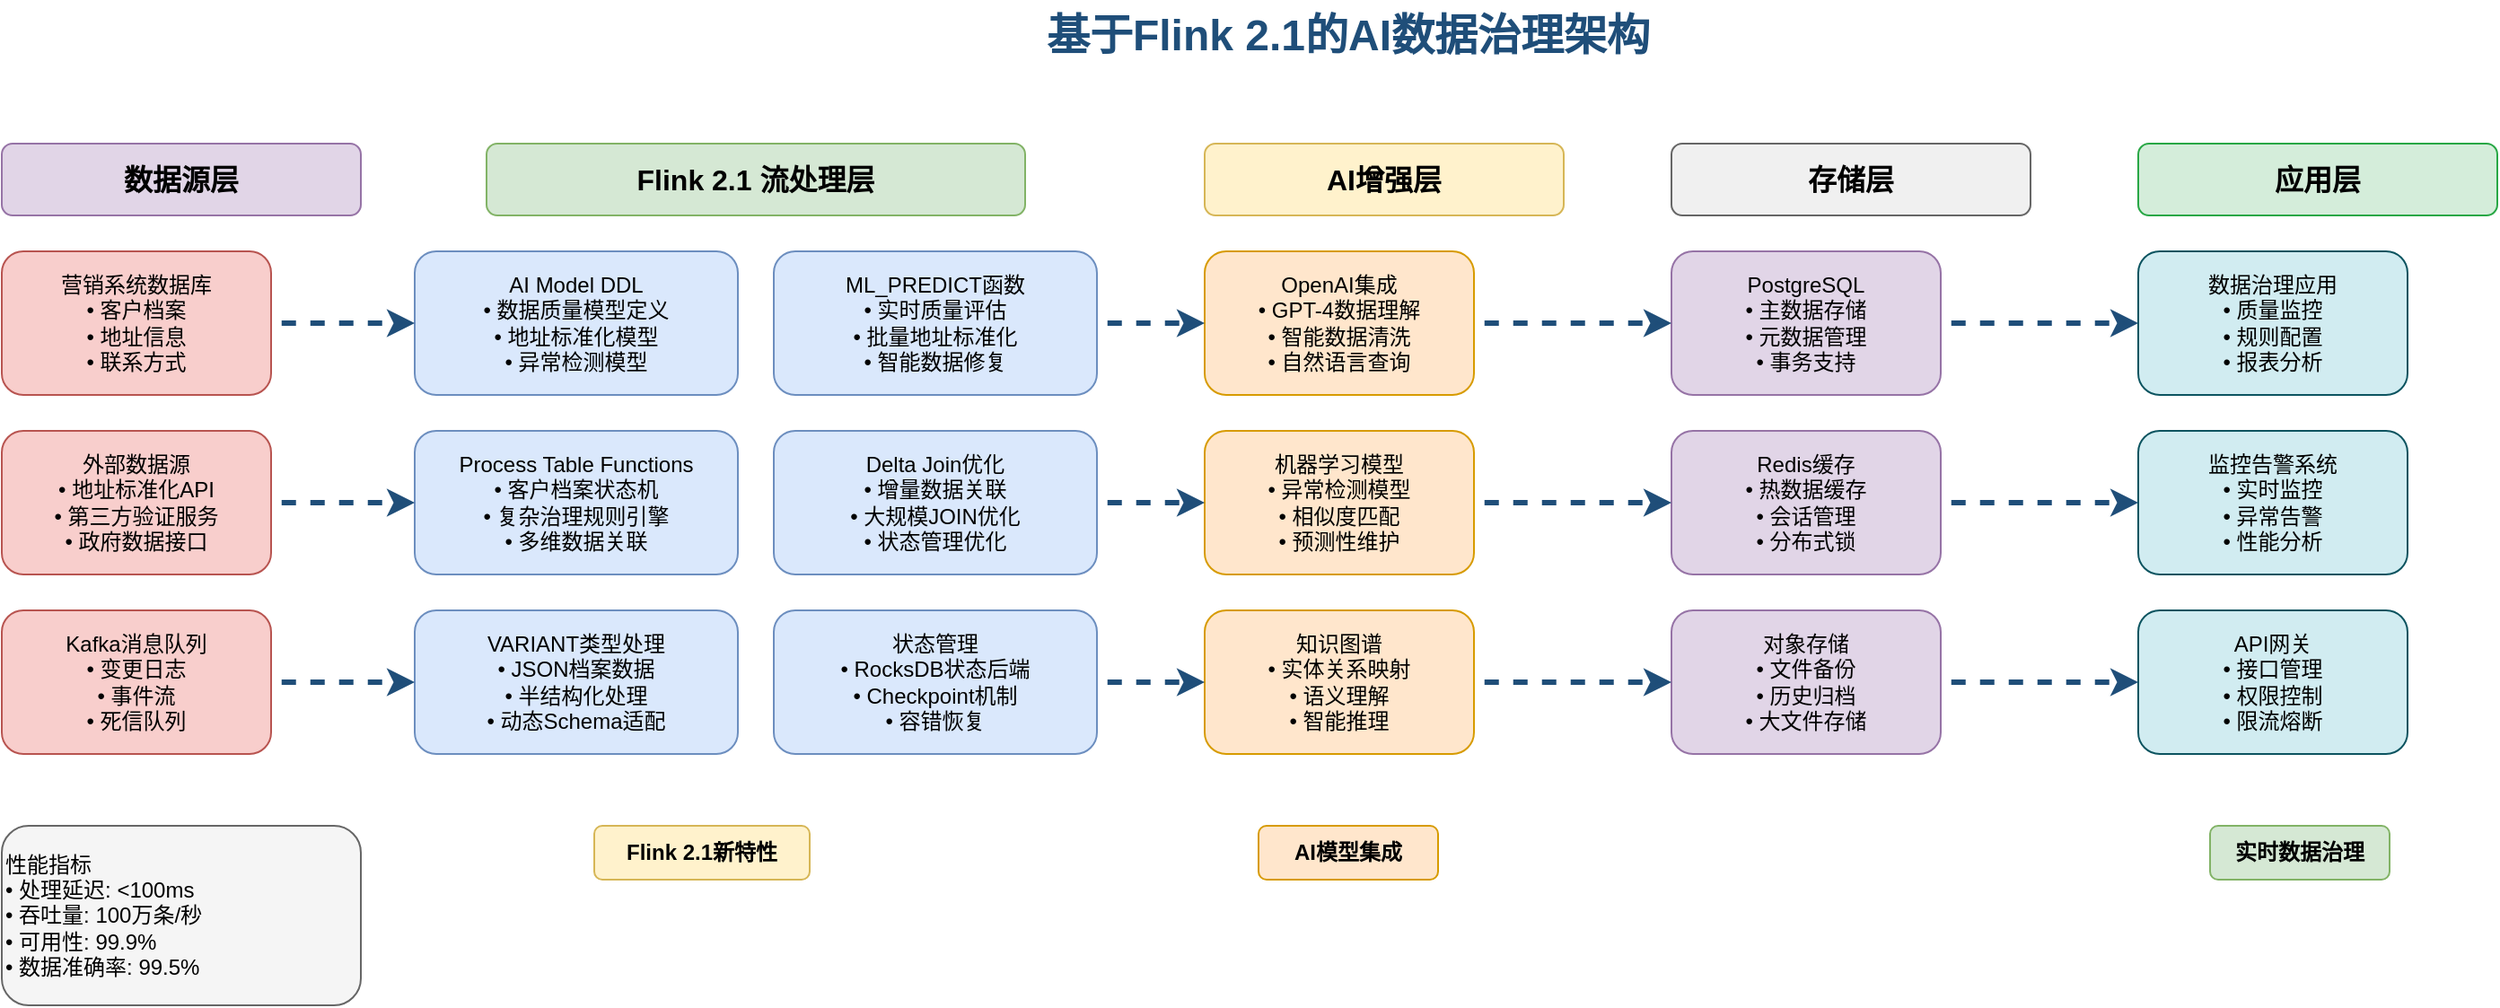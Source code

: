 <mxfile version="22.1.16">
  <diagram name="Advanced Flink AI Architecture" id="advanced-flink-ai">
    <mxGraphModel dx="1422" dy="794" grid="1" gridSize="10" guides="1" tooltips="1" connect="1" arrows="1" fold="1" page="1" pageScale="1" pageWidth="1654" pageHeight="1169" math="0" shadow="0">
      <root>
        <mxCell id="0" />
        <mxCell id="1" parent="0" />
        
        <!-- 标题 -->
        <mxCell id="title" value="基于Flink 2.1的AI数据治理架构" style="text;html=1;strokeColor=none;fillColor=none;align=center;verticalAlign=middle;whiteSpace=wrap;rounded=0;fontSize=24;fontStyle=1;fontColor=#1f4e79;" vertex="1" parent="1">
          <mxGeometry x="600" y="20" width="400" height="40" as="geometry" />
        </mxCell>
        
        <!-- 数据源层 -->
        <mxCell id="data-source-layer" value="数据源层" style="rounded=1;whiteSpace=wrap;html=1;fillColor=#e1d5e7;strokeColor=#9673a6;fontSize=16;fontStyle=1;" vertex="1" parent="1">
          <mxGeometry x="50" y="100" width="200" height="40" as="geometry" />
        </mxCell>
        
        <!-- 营销系统数据库 -->
        <mxCell id="marketing-db" value="营销系统数据库&lt;br&gt;• 客户档案&lt;br&gt;• 地址信息&lt;br&gt;• 联系方式" style="rounded=1;whiteSpace=wrap;html=1;fillColor=#f8cecc;strokeColor=#b85450;" vertex="1" parent="1">
          <mxGeometry x="50" y="160" width="150" height="80" as="geometry" />
        </mxCell>
        
        <!-- 外部数据源 -->
        <mxCell id="external-sources" value="外部数据源&lt;br&gt;• 地址标准化API&lt;br&gt;• 第三方验证服务&lt;br&gt;• 政府数据接口" style="rounded=1;whiteSpace=wrap;html=1;fillColor=#f8cecc;strokeColor=#b85450;" vertex="1" parent="1">
          <mxGeometry x="50" y="260" width="150" height="80" as="geometry" />
        </mxCell>
        
        <!-- 消息队列 -->
        <mxCell id="message-queue" value="Kafka消息队列&lt;br&gt;• 变更日志&lt;br&gt;• 事件流&lt;br&gt;• 死信队列" style="rounded=1;whiteSpace=wrap;html=1;fillColor=#f8cecc;strokeColor=#b85450;" vertex="1" parent="1">
          <mxGeometry x="50" y="360" width="150" height="80" as="geometry" />
        </mxCell>
        
        <!-- Flink 2.1 处理层 -->
        <mxCell id="flink-layer" value="Flink 2.1 流处理层" style="rounded=1;whiteSpace=wrap;html=1;fillColor=#d5e8d4;strokeColor=#82b366;fontSize=16;fontStyle=1;" vertex="1" parent="1">
          <mxGeometry x="320" y="100" width="300" height="40" as="geometry" />
        </mxCell>
        
        <!-- AI Model DDL -->
        <mxCell id="ai-model-ddl" value="AI Model DDL&lt;br&gt;• 数据质量模型定义&lt;br&gt;• 地址标准化模型&lt;br&gt;• 异常检测模型" style="rounded=1;whiteSpace=wrap;html=1;fillColor=#dae8fc;strokeColor=#6c8ebf;" vertex="1" parent="1">
          <mxGeometry x="280" y="160" width="180" height="80" as="geometry" />
        </mxCell>
        
        <!-- ML_PREDICT -->
        <mxCell id="ml-predict" value="ML_PREDICT函数&lt;br&gt;• 实时质量评估&lt;br&gt;• 批量地址标准化&lt;br&gt;• 智能数据修复" style="rounded=1;whiteSpace=wrap;html=1;fillColor=#dae8fc;strokeColor=#6c8ebf;" vertex="1" parent="1">
          <mxGeometry x="480" y="160" width="180" height="80" as="geometry" />
        </mxCell>
        
        <!-- Process Table Functions -->
        <mxCell id="ptf" value="Process Table Functions&lt;br&gt;• 客户档案状态机&lt;br&gt;• 复杂治理规则引擎&lt;br&gt;• 多维数据关联" style="rounded=1;whiteSpace=wrap;html=1;fillColor=#dae8fc;strokeColor=#6c8ebf;" vertex="1" parent="1">
          <mxGeometry x="280" y="260" width="180" height="80" as="geometry" />
        </mxCell>
        
        <!-- Delta Join -->
        <mxCell id="delta-join" value="Delta Join优化&lt;br&gt;• 增量数据关联&lt;br&gt;• 大规模JOIN优化&lt;br&gt;• 状态管理优化" style="rounded=1;whiteSpace=wrap;html=1;fillColor=#dae8fc;strokeColor=#6c8ebf;" vertex="1" parent="1">
          <mxGeometry x="480" y="260" width="180" height="80" as="geometry" />
        </mxCell>
        
        <!-- VARIANT类型处理 -->
        <mxCell id="variant-type" value="VARIANT类型处理&lt;br&gt;• JSON档案数据&lt;br&gt;• 半结构化处理&lt;br&gt;• 动态Schema适配" style="rounded=1;whiteSpace=wrap;html=1;fillColor=#dae8fc;strokeColor=#6c8ebf;" vertex="1" parent="1">
          <mxGeometry x="280" y="360" width="180" height="80" as="geometry" />
        </mxCell>
        
        <!-- 状态管理 -->
        <mxCell id="state-management" value="状态管理&lt;br&gt;• RocksDB状态后端&lt;br&gt;• Checkpoint机制&lt;br&gt;• 容错恢复" style="rounded=1;whiteSpace=wrap;html=1;fillColor=#dae8fc;strokeColor=#6c8ebf;" vertex="1" parent="1">
          <mxGeometry x="480" y="360" width="180" height="80" as="geometry" />
        </mxCell>
        
        <!-- AI增强层 -->
        <mxCell id="ai-layer" value="AI增强层" style="rounded=1;whiteSpace=wrap;html=1;fillColor=#fff2cc;strokeColor=#d6b656;fontSize=16;fontStyle=1;" vertex="1" parent="1">
          <mxGeometry x="720" y="100" width="200" height="40" as="geometry" />
        </mxCell>
        
        <!-- OpenAI集成 -->
        <mxCell id="openai-integration" value="OpenAI集成&lt;br&gt;• GPT-4数据理解&lt;br&gt;• 智能数据清洗&lt;br&gt;• 自然语言查询" style="rounded=1;whiteSpace=wrap;html=1;fillColor=#ffe6cc;strokeColor=#d79b00;" vertex="1" parent="1">
          <mxGeometry x="720" y="160" width="150" height="80" as="geometry" />
        </mxCell>
        
        <!-- 机器学习模型 -->
        <mxCell id="ml-models" value="机器学习模型&lt;br&gt;• 异常检测模型&lt;br&gt;• 相似度匹配&lt;br&gt;• 预测性维护" style="rounded=1;whiteSpace=wrap;html=1;fillColor=#ffe6cc;strokeColor=#d79b00;" vertex="1" parent="1">
          <mxGeometry x="720" y="260" width="150" height="80" as="geometry" />
        </mxCell>
        
        <!-- 知识图谱 -->
        <mxCell id="knowledge-graph" value="知识图谱&lt;br&gt;• 实体关系映射&lt;br&gt;• 语义理解&lt;br&gt;• 智能推理" style="rounded=1;whiteSpace=wrap;html=1;fillColor=#ffe6cc;strokeColor=#d79b00;" vertex="1" parent="1">
          <mxGeometry x="720" y="360" width="150" height="80" as="geometry" />
        </mxCell>
        
        <!-- 存储层 -->
        <mxCell id="storage-layer" value="存储层" style="rounded=1;whiteSpace=wrap;html=1;fillColor=#f0f0f0;strokeColor=#666666;fontSize=16;fontStyle=1;" vertex="1" parent="1">
          <mxGeometry x="980" y="100" width="200" height="40" as="geometry" />
        </mxCell>
        
        <!-- PostgreSQL -->
        <mxCell id="postgresql" value="PostgreSQL&lt;br&gt;• 主数据存储&lt;br&gt;• 元数据管理&lt;br&gt;• 事务支持" style="rounded=1;whiteSpace=wrap;html=1;fillColor=#e1d5e7;strokeColor=#9673a6;" vertex="1" parent="1">
          <mxGeometry x="980" y="160" width="150" height="80" as="geometry" />
        </mxCell>
        
        <!-- Redis缓存 -->
        <mxCell id="redis" value="Redis缓存&lt;br&gt;• 热数据缓存&lt;br&gt;• 会话管理&lt;br&gt;• 分布式锁" style="rounded=1;whiteSpace=wrap;html=1;fillColor=#e1d5e7;strokeColor=#9673a6;" vertex="1" parent="1">
          <mxGeometry x="980" y="260" width="150" height="80" as="geometry" />
        </mxCell>
        
        <!-- 对象存储 -->
        <mxCell id="object-storage" value="对象存储&lt;br&gt;• 文件备份&lt;br&gt;• 历史归档&lt;br&gt;• 大文件存储" style="rounded=1;whiteSpace=wrap;html=1;fillColor=#e1d5e7;strokeColor=#9673a6;" vertex="1" parent="1">
          <mxGeometry x="980" y="360" width="150" height="80" as="geometry" />
        </mxCell>
        
        <!-- 应用层 -->
        <mxCell id="app-layer" value="应用层" style="rounded=1;whiteSpace=wrap;html=1;fillColor=#d4edda;strokeColor=#28a745;fontSize=16;fontStyle=1;" vertex="1" parent="1">
          <mxGeometry x="1240" y="100" width="200" height="40" as="geometry" />
        </mxCell>
        
        <!-- 数据治理应用 -->
        <mxCell id="governance-app" value="数据治理应用&lt;br&gt;• 质量监控&lt;br&gt;• 规则配置&lt;br&gt;• 报表分析" style="rounded=1;whiteSpace=wrap;html=1;fillColor=#d1ecf1;strokeColor=#0c5460;" vertex="1" parent="1">
          <mxGeometry x="1240" y="160" width="150" height="80" as="geometry" />
        </mxCell>
        
        <!-- 监控告警 -->
        <mxCell id="monitoring" value="监控告警系统&lt;br&gt;• 实时监控&lt;br&gt;• 异常告警&lt;br&gt;• 性能分析" style="rounded=1;whiteSpace=wrap;html=1;fillColor=#d1ecf1;strokeColor=#0c5460;" vertex="1" parent="1">
          <mxGeometry x="1240" y="260" width="150" height="80" as="geometry" />
        </mxCell>
        
        <!-- API网关 -->
        <mxCell id="api-gateway" value="API网关&lt;br&gt;• 接口管理&lt;br&gt;• 权限控制&lt;br&gt;• 限流熔断" style="rounded=1;whiteSpace=wrap;html=1;fillColor=#d1ecf1;strokeColor=#0c5460;" vertex="1" parent="1">
          <mxGeometry x="1240" y="360" width="150" height="80" as="geometry" />
        </mxCell>
        
        <!-- 数据流箭头 -->
        <mxCell id="flow1" value="" style="endArrow=classic;html=1;rounded=0;strokeWidth=3;strokeColor=#1f4e79;flowAnimation=1;" edge="1" parent="1" source="marketing-db" target="ai-model-ddl">
          <mxGeometry width="50" height="50" relative="1" as="geometry">
            <mxPoint x="220" y="200" as="sourcePoint" />
            <mxPoint x="270" y="150" as="targetPoint" />
          </mxGeometry>
        </mxCell>
        
        <mxCell id="flow2" value="" style="endArrow=classic;html=1;rounded=0;strokeWidth=3;strokeColor=#1f4e79;flowAnimation=1;" edge="1" parent="1" source="external-sources" target="ptf">
          <mxGeometry width="50" height="50" relative="1" as="geometry">
            <mxPoint x="220" y="300" as="sourcePoint" />
            <mxPoint x="270" y="250" as="targetPoint" />
          </mxGeometry>
        </mxCell>
        
        <mxCell id="flow3" value="" style="endArrow=classic;html=1;rounded=0;strokeWidth=3;strokeColor=#1f4e79;flowAnimation=1;" edge="1" parent="1" source="message-queue" target="variant-type">
          <mxGeometry width="50" height="50" relative="1" as="geometry">
            <mxPoint x="220" y="400" as="sourcePoint" />
            <mxPoint x="270" y="350" as="targetPoint" />
          </mxGeometry>
        </mxCell>
        
        <mxCell id="flow4" value="" style="endArrow=classic;html=1;rounded=0;strokeWidth=3;strokeColor=#1f4e79;flowAnimation=1;" edge="1" parent="1" source="ml-predict" target="openai-integration">
          <mxGeometry width="50" height="50" relative="1" as="geometry">
            <mxPoint x="680" y="200" as="sourcePoint" />
            <mxPoint x="730" y="150" as="targetPoint" />
          </mxGeometry>
        </mxCell>
        
        <mxCell id="flow5" value="" style="endArrow=classic;html=1;rounded=0;strokeWidth=3;strokeColor=#1f4e79;flowAnimation=1;" edge="1" parent="1" source="delta-join" target="ml-models">
          <mxGeometry width="50" height="50" relative="1" as="geometry">
            <mxPoint x="680" y="300" as="sourcePoint" />
            <mxPoint x="730" y="250" as="targetPoint" />
          </mxGeometry>
        </mxCell>
        
        <mxCell id="flow6" value="" style="endArrow=classic;html=1;rounded=0;strokeWidth=3;strokeColor=#1f4e79;flowAnimation=1;" edge="1" parent="1" source="state-management" target="knowledge-graph">
          <mxGeometry width="50" height="50" relative="1" as="geometry">
            <mxPoint x="680" y="400" as="sourcePoint" />
            <mxPoint x="730" y="350" as="targetPoint" />
          </mxGeometry>
        </mxCell>
        
        <mxCell id="flow7" value="" style="endArrow=classic;html=1;rounded=0;strokeWidth=3;strokeColor=#1f4e79;flowAnimation=1;" edge="1" parent="1" source="openai-integration" target="postgresql">
          <mxGeometry width="50" height="50" relative="1" as="geometry">
            <mxPoint x="890" y="200" as="sourcePoint" />
            <mxPoint x="940" y="150" as="targetPoint" />
          </mxGeometry>
        </mxCell>
        
        <mxCell id="flow8" value="" style="endArrow=classic;html=1;rounded=0;strokeWidth=3;strokeColor=#1f4e79;flowAnimation=1;" edge="1" parent="1" source="ml-models" target="redis">
          <mxGeometry width="50" height="50" relative="1" as="geometry">
            <mxPoint x="890" y="300" as="sourcePoint" />
            <mxPoint x="940" y="250" as="targetPoint" />
          </mxGeometry>
        </mxCell>
        
        <mxCell id="flow9" value="" style="endArrow=classic;html=1;rounded=0;strokeWidth=3;strokeColor=#1f4e79;flowAnimation=1;" edge="1" parent="1" source="knowledge-graph" target="object-storage">
          <mxGeometry width="50" height="50" relative="1" as="geometry">
            <mxPoint x="890" y="400" as="sourcePoint" />
            <mxPoint x="940" y="350" as="targetPoint" />
          </mxGeometry>
        </mxCell>
        
        <mxCell id="flow10" value="" style="endArrow=classic;html=1;rounded=0;strokeWidth=3;strokeColor=#1f4e79;flowAnimation=1;" edge="1" parent="1" source="postgresql" target="governance-app">
          <mxGeometry width="50" height="50" relative="1" as="geometry">
            <mxPoint x="1150" y="200" as="sourcePoint" />
            <mxPoint x="1200" y="150" as="targetPoint" />
          </mxGeometry>
        </mxCell>
        
        <mxCell id="flow11" value="" style="endArrow=classic;html=1;rounded=0;strokeWidth=3;strokeColor=#1f4e79;flowAnimation=1;" edge="1" parent="1" source="redis" target="monitoring">
          <mxGeometry width="50" height="50" relative="1" as="geometry">
            <mxPoint x="1150" y="300" as="sourcePoint" />
            <mxPoint x="1200" y="250" as="targetPoint" />
          </mxGeometry>
        </mxCell>
        
        <mxCell id="flow12" value="" style="endArrow=classic;html=1;rounded=0;strokeWidth=3;strokeColor=#1f4e79;flowAnimation=1;" edge="1" parent="1" source="object-storage" target="api-gateway">
          <mxGeometry width="50" height="50" relative="1" as="geometry">
            <mxPoint x="1150" y="400" as="sourcePoint" />
            <mxPoint x="1200" y="350" as="targetPoint" />
          </mxGeometry>
        </mxCell>
        
        <!-- 核心特性标注 -->
        <mxCell id="feature1" value="Flink 2.1新特性" style="text;html=1;strokeColor=#d6b656;fillColor=#fff2cc;align=center;verticalAlign=middle;whiteSpace=wrap;rounded=1;fontSize=12;fontStyle=1;" vertex="1" parent="1">
          <mxGeometry x="380" y="480" width="120" height="30" as="geometry" />
        </mxCell>
        
        <mxCell id="feature2" value="AI模型集成" style="text;html=1;strokeColor=#d79b00;fillColor=#ffe6cc;align=center;verticalAlign=middle;whiteSpace=wrap;rounded=1;fontSize=12;fontStyle=1;" vertex="1" parent="1">
          <mxGeometry x="750" y="480" width="100" height="30" as="geometry" />
        </mxCell>
        
        <mxCell id="feature3" value="实时数据治理" style="text;html=1;strokeColor=#82b366;fillColor=#d5e8d4;align=center;verticalAlign=middle;whiteSpace=wrap;rounded=1;fontSize=12;fontStyle=1;" vertex="1" parent="1">
          <mxGeometry x="1280" y="480" width="100" height="30" as="geometry" />
        </mxCell>
        
        <!-- 性能指标 -->
        <mxCell id="metrics" value="性能指标&lt;br&gt;• 处理延迟: &amp;lt;100ms&lt;br&gt;• 吞吐量: 100万条/秒&lt;br&gt;• 可用性: 99.9%&lt;br&gt;• 数据准确率: 99.5%" style="rounded=1;whiteSpace=wrap;html=1;fillColor=#f5f5f5;strokeColor=#666666;align=left;" vertex="1" parent="1">
          <mxGeometry x="50" y="480" width="200" height="100" as="geometry" />
        </mxCell>
        
      </root>
    </mxGraphModel>
  </diagram>
</mxfile>